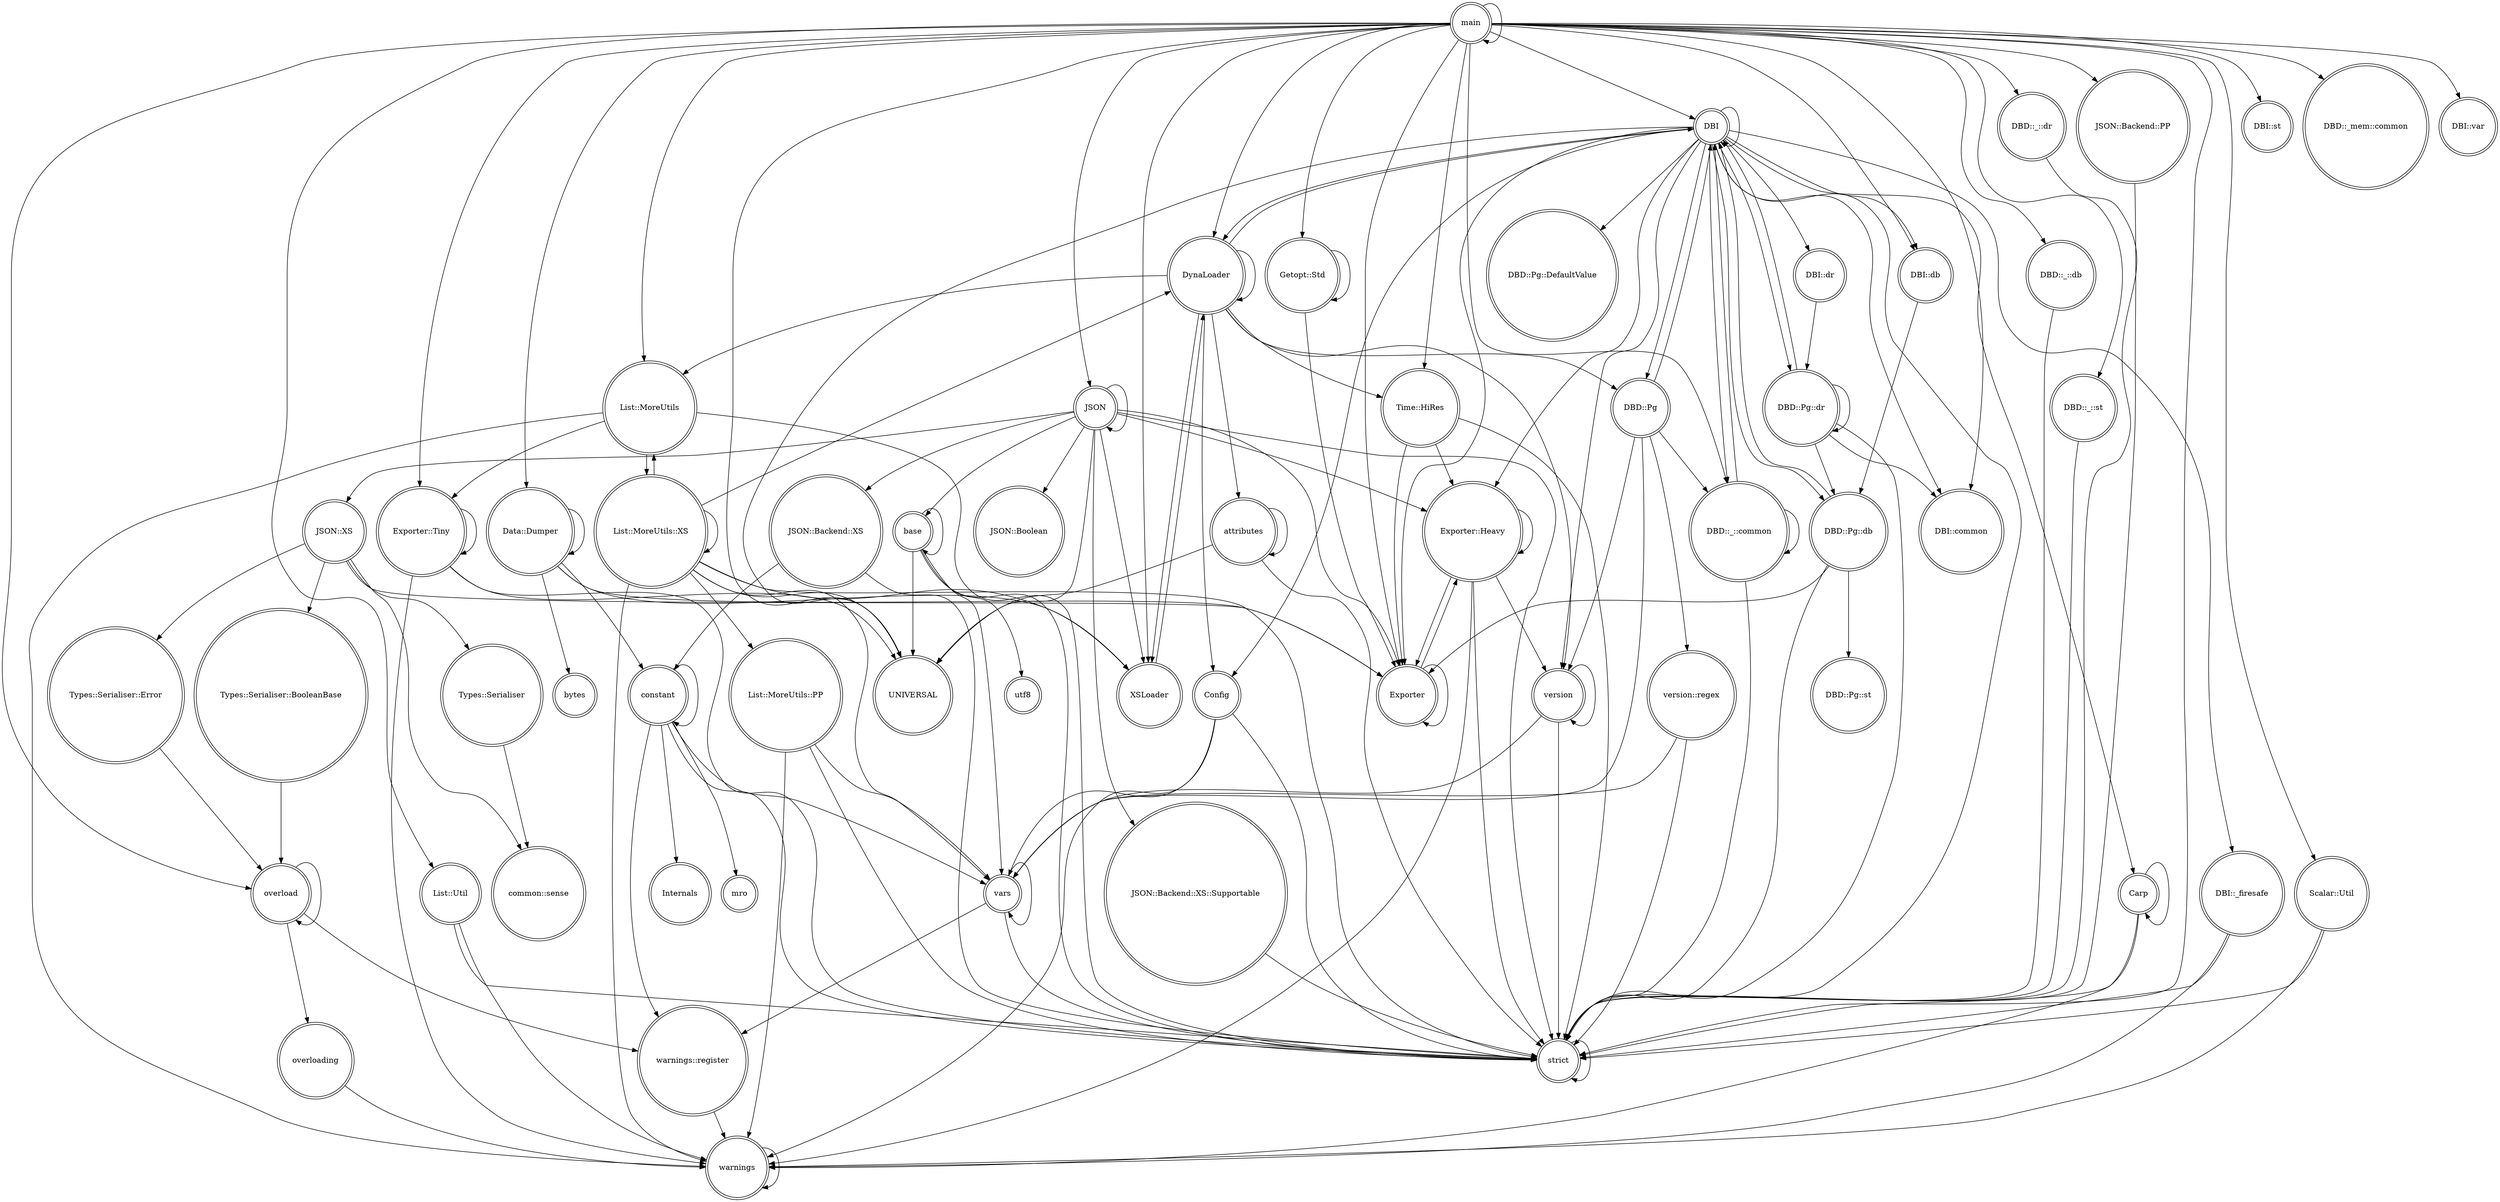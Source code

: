 digraph {
graph [overlap=false]
node [shape=doublecircle];
"DBI" -> "Carp";
"DBI" -> "Exporter::Heavy";
"Exporter::Tiny" -> "Exporter::Tiny";
"vars" -> "strict";
"JSON" -> "Exporter::Heavy";
"List::MoreUtils::XS" -> "XSLoader";
"Carp" -> "Carp";
"Getopt::Std" -> "Getopt::Std";
"base" -> "strict";
"JSON::XS" -> "Exporter";
"main" -> "List::Util";
"List::MoreUtils::XS" -> "List::MoreUtils";
"DynaLoader" -> "version";
"DynaLoader" -> "Time::HiRes";
"DBD::Pg::db" -> "Exporter";
"constant" -> "Internals";
"List::MoreUtils::XS" -> "List::MoreUtils::PP";
"List::MoreUtils" -> "strict";
"DBD::_::db" -> "strict";
"List::MoreUtils::PP" -> "strict";
"vars" -> "warnings::register";
"main" -> "overload";
"DBD::Pg" -> "DBD::_::common";
"Data::Dumper" -> "bytes";
"Time::HiRes" -> "strict";
"DBD::Pg::dr" -> "strict";
"DBD::Pg::dr" -> "DBD::Pg::dr";
"JSON" -> "UNIVERSAL";
"DBI::db" -> "DBD::Pg::db";
"DBI" -> "DBD::Pg::db";
"DBI" -> "DBI::_firesafe";
"attributes" -> "UNIVERSAL";
"DynaLoader" -> "attributes";
"main" -> "main";
"DBI" -> "DBI::db";
"DBI" -> "DBI";
"main" -> "DynaLoader";
"constant" -> "mro";
"base" -> "utf8";
"DynaLoader" -> "DBD::Pg";
"DynaLoader" -> "DBI";
"JSON" -> "JSON::Backend::XS";
"List::MoreUtils::XS" -> "strict";
"JSON::XS" -> "Types::Serialiser::Error";
"JSON" -> "JSON::Backend::XS::Supportable";
"DynaLoader" -> "XSLoader";
"constant" -> "warnings::register";
"main" -> "DBI::db";
"version::regex" -> "vars";
"main" -> "DBI::st";
"List::MoreUtils" -> "List::MoreUtils::XS";
"DBI" -> "DBD::Pg";
"DBI::dr" -> "DBD::Pg::dr";
"DBI" -> "DBI::common";
"DynaLoader" -> "Config";
"JSON::XS" -> "common::sense";
"Types::Serialiser::BooleanBase" -> "overload";
"constant" -> "vars";
"JSON::XS" -> "Types::Serialiser";
"Types::Serialiser::Error" -> "overload";
"Exporter" -> "Exporter";
"main" -> "Time::HiRes";
"List::Util" -> "strict";
"main" -> "Data::Dumper";
"Scalar::Util" -> "strict";
"version" -> "vars";
"attributes" -> "attributes";
"DBD::Pg" -> "version";
"Data::Dumper" -> "constant";
"Config" -> "vars";
"Scalar::Util" -> "warnings";
"DBI" -> "Exporter";
"Exporter::Tiny" -> "warnings";
"main" -> "DBD::_::db";
"DBD::Pg" -> "vars";
"main" -> "Exporter";
"DBD::Pg::dr" -> "DBI";
"DBD::Pg::db" -> "DBD::Pg::st";
"List::Util" -> "warnings";
"main" -> "DBD::_::st";
"main" -> "DBI";
"base" -> "UNIVERSAL";
"overload" -> "overloading";
"overload" -> "warnings::register";
"DBI::_firesafe" -> "strict";
"JSON" -> "Exporter";
"DBD::_::st" -> "strict";
"DBI" -> "DBD::Pg::dr";
"base" -> "vars";
"DBD::Pg" -> "version::regex";
"main" -> "DBD::_::dr";
"JSON" -> "XSLoader";
"List::MoreUtils::PP" -> "warnings";
"DBI" -> "DBI::dr";
"JSON" -> "strict";
"List::MoreUtils::XS" -> "DynaLoader";
"Exporter::Heavy" -> "Exporter";
"base" -> "base";
"List::MoreUtils" -> "warnings";
"attributes" -> "strict";
"JSON" -> "base";
"List::MoreUtils::PP" -> "vars";
"Data::Dumper" -> "Data::Dumper";
"Getopt::Std" -> "Exporter";
"JSON" -> "JSON::Boolean";
"DBD::Pg::dr" -> "DBD::Pg::db";
"DBI" -> "Config";
"Exporter::Tiny" -> "strict";
"DBI" -> "DBD::Pg::DefaultValue";
"DBD::_::common" -> "strict";
"main" -> "strict";
"Types::Serialiser" -> "common::sense";
"warnings::register" -> "warnings";
"DBI" -> "DBD::_::common";
"List::MoreUtils::XS" -> "List::MoreUtils::XS";
"Data::Dumper" -> "Exporter";
"List::MoreUtils::XS" -> "UNIVERSAL";
"vars" -> "vars";
"main" -> "Scalar::Util";
"DBD::_::common" -> "DBD::_::common";
"Time::HiRes" -> "Exporter";
"JSON" -> "JSON";
"DBD::_::dr" -> "strict";
"JSON::Backend::XS::Supportable" -> "strict";
"Carp" -> "warnings";
"main" -> "UNIVERSAL";
"version" -> "version";
"JSON::Backend::XS" -> "constant";
"DBI" -> "version";
"main" -> "Getopt::Std";
"main" -> "XSLoader";
"Exporter::Heavy" -> "Exporter::Heavy";
"overload" -> "overload";
"main" -> "JSON";
"JSON" -> "JSON::XS";
"DBD::_::common" -> "DBI";
"Carp" -> "strict";
"DBD::Pg::db" -> "DBI";
"Config" -> "warnings";
"main" -> "DBD::_::common";
"main" -> "Exporter::Tiny";
"DBD::Pg::db" -> "strict";
"overloading" -> "warnings";
"main" -> "DBI::common";
"main" -> "List::MoreUtils";
"version::regex" -> "strict";
"Exporter::Heavy" -> "version";
"Exporter::Tiny" -> "UNIVERSAL";
"DBI::_firesafe" -> "warnings";
"List::MoreUtils::XS" -> "vars";
"DBD::Pg" -> "DBI";
"DBI" -> "UNIVERSAL";
"Data::Dumper" -> "XSLoader";
"DynaLoader" -> "DynaLoader";
"DBI" -> "strict";
"constant" -> "constant";
"JSON::Backend::XS" -> "strict";
"main" -> "JSON::Backend::PP";
"JSON::Backend::PP" -> "strict";
"Exporter::Heavy" -> "strict";
"List::MoreUtils::XS" -> "warnings";
"main" -> "DBD::_mem::common";
"DBD::Pg::dr" -> "DBI::common";
"XSLoader" -> "DynaLoader";
"List::MoreUtils" -> "Exporter::Tiny";
"main" -> "DBI::var";
"Config" -> "strict";
"DBI" -> "DynaLoader";
"Exporter" -> "Exporter::Heavy";
"Exporter::Heavy" -> "warnings";
"version" -> "strict";
"constant" -> "strict";
"strict" -> "strict";
"DynaLoader" -> "List::MoreUtils";
"JSON::XS" -> "Types::Serialiser::BooleanBase";
"Time::HiRes" -> "Exporter::Heavy";
"warnings" -> "warnings";
}
